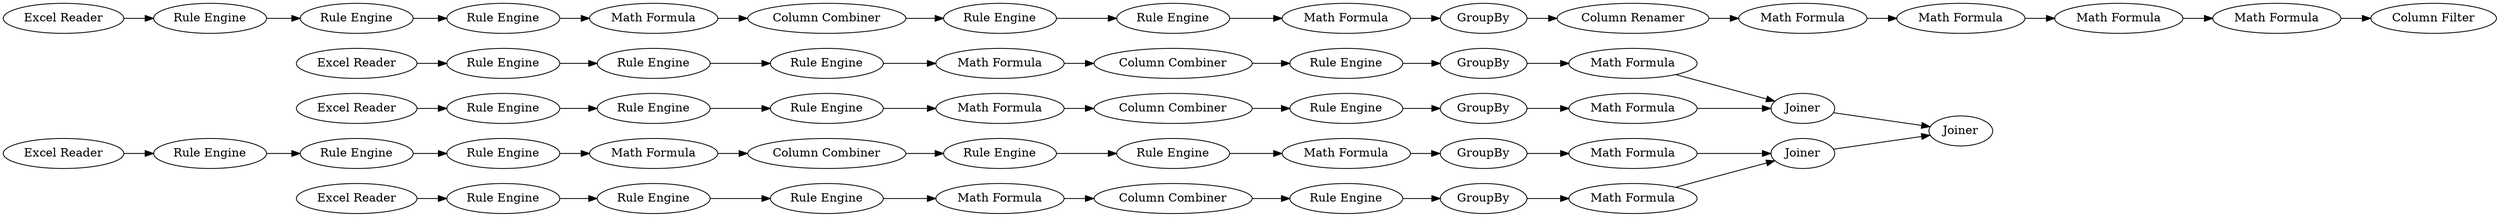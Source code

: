 digraph {
	1 [label="Excel Reader"]
	2 [label="Rule Engine"]
	3 [label="Rule Engine"]
	4 [label="Rule Engine"]
	6 [label="Math Formula"]
	8 [label="Column Combiner"]
	9 [label="Rule Engine"]
	10 [label=GroupBy]
	11 [label="Math Formula"]
	12 [label="Math Formula"]
	13 [label="Column Combiner"]
	14 [label="Rule Engine"]
	15 [label="Excel Reader"]
	16 [label="Rule Engine"]
	17 [label="Rule Engine"]
	18 [label=GroupBy]
	19 [label="Rule Engine"]
	20 [label="Math Formula"]
	22 [label="Column Combiner"]
	23 [label="Rule Engine"]
	24 [label="Excel Reader"]
	25 [label="Rule Engine"]
	26 [label="Rule Engine"]
	27 [label=GroupBy]
	28 [label="Rule Engine"]
	29 [label="Math Formula"]
	30 [label="Math Formula"]
	31 [label="Excel Reader"]
	32 [label="Rule Engine"]
	33 [label="Rule Engine"]
	34 [label=GroupBy]
	35 [label="Rule Engine"]
	36 [label="Math Formula"]
	37 [label="Math Formula"]
	38 [label="Column Combiner"]
	39 [label="Rule Engine"]
	40 [label="Rule Engine"]
	41 [label="Math Formula"]
	42 [label=Joiner]
	43 [label=Joiner]
	44 [label=Joiner]
	45 [label="Column Combiner"]
	47 [label="Excel Reader"]
	48 [label="Rule Engine"]
	49 [label="Rule Engine"]
	50 [label="Rule Engine"]
	52 [label="Math Formula"]
	54 [label="Rule Engine"]
	55 [label="Rule Engine"]
	56 [label="Math Formula"]
	59 [label=GroupBy]
	60 [label="Column Renamer"]
	61 [label="Math Formula"]
	62 [label="Math Formula"]
	63 [label="Math Formula"]
	64 [label="Math Formula"]
	65 [label="Column Filter"]
	1 -> 2
	2 -> 3
	3 -> 4
	4 -> 6
	6 -> 8
	8 -> 9
	9 -> 10
	10 -> 11
	11 -> 42
	12 -> 13
	13 -> 14
	14 -> 18
	15 -> 16
	16 -> 17
	17 -> 19
	18 -> 20
	19 -> 12
	20 -> 42
	22 -> 23
	23 -> 27
	24 -> 25
	25 -> 26
	26 -> 28
	27 -> 29
	28 -> 30
	29 -> 43
	30 -> 22
	31 -> 32
	32 -> 33
	33 -> 35
	34 -> 36
	35 -> 37
	36 -> 43
	37 -> 38
	38 -> 39
	39 -> 40
	40 -> 41
	41 -> 34
	42 -> 44
	43 -> 44
	45 -> 54
	47 -> 48
	48 -> 49
	49 -> 50
	50 -> 52
	52 -> 45
	54 -> 55
	55 -> 56
	56 -> 59
	59 -> 60
	60 -> 61
	61 -> 62
	62 -> 63
	63 -> 64
	64 -> 65
	rankdir=LR
}
